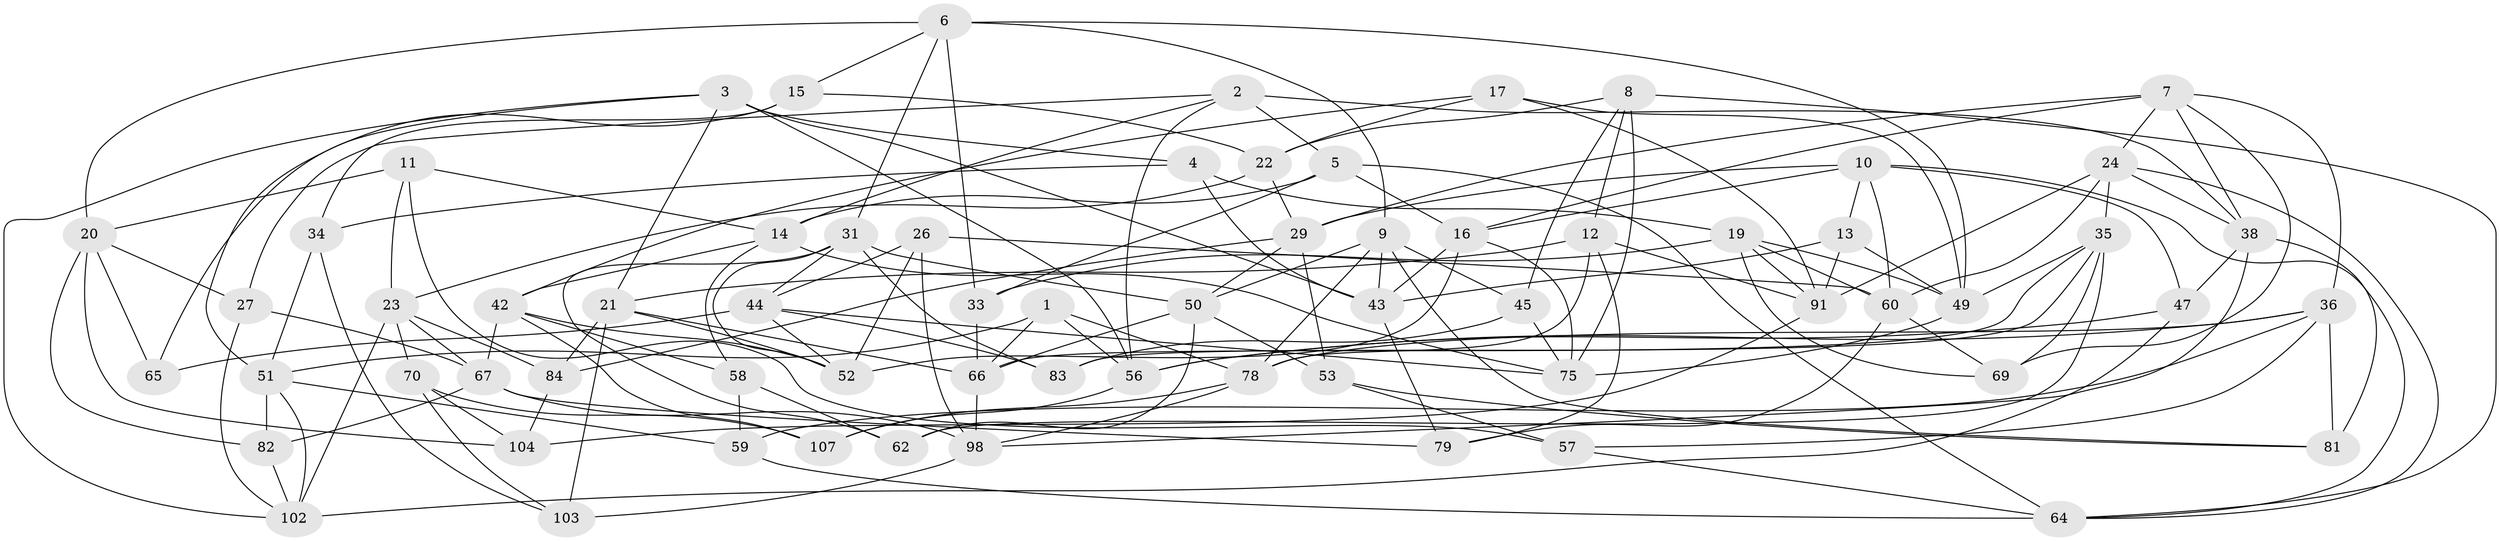 // Generated by graph-tools (version 1.1) at 2025/24/03/03/25 07:24:29]
// undirected, 67 vertices, 170 edges
graph export_dot {
graph [start="1"]
  node [color=gray90,style=filled];
  1;
  2 [super="+89"];
  3 [super="+72"];
  4;
  5 [super="+61"];
  6 [super="+55"];
  7 [super="+30"];
  8 [super="+39"];
  9 [super="+18"];
  10 [super="+32"];
  11;
  12 [super="+48"];
  13;
  14 [super="+37"];
  15 [super="+77"];
  16 [super="+28"];
  17;
  19 [super="+101"];
  20 [super="+74"];
  21 [super="+25"];
  22 [super="+73"];
  23 [super="+71"];
  24 [super="+85"];
  26;
  27;
  29 [super="+54"];
  31 [super="+40"];
  33;
  34;
  35 [super="+87"];
  36 [super="+88"];
  38 [super="+41"];
  42 [super="+63"];
  43 [super="+106"];
  44 [super="+46"];
  45;
  47;
  49 [super="+99"];
  50 [super="+95"];
  51 [super="+86"];
  52 [super="+94"];
  53;
  56 [super="+97"];
  57;
  58;
  59;
  60 [super="+68"];
  62;
  64 [super="+92"];
  65;
  66 [super="+80"];
  67 [super="+93"];
  69;
  70;
  75 [super="+76"];
  78 [super="+90"];
  79;
  81;
  82;
  83;
  84;
  91 [super="+96"];
  98 [super="+100"];
  102 [super="+105"];
  103;
  104;
  107;
  1 -- 78;
  1 -- 66;
  1 -- 56;
  1 -- 51;
  2 -- 27;
  2 -- 56;
  2 -- 5 [weight=2];
  2 -- 38;
  2 -- 14;
  3 -- 43;
  3 -- 21;
  3 -- 102;
  3 -- 56;
  3 -- 51;
  3 -- 4;
  4 -- 34;
  4 -- 19;
  4 -- 43;
  5 -- 14;
  5 -- 33;
  5 -- 64;
  5 -- 16;
  6 -- 31;
  6 -- 33;
  6 -- 49;
  6 -- 9;
  6 -- 20;
  6 -- 15;
  7 -- 69;
  7 -- 36;
  7 -- 16;
  7 -- 24;
  7 -- 38;
  7 -- 29;
  8 -- 45;
  8 -- 12 [weight=2];
  8 -- 75;
  8 -- 22;
  8 -- 64;
  9 -- 45;
  9 -- 81;
  9 -- 43;
  9 -- 50;
  9 -- 78;
  10 -- 16;
  10 -- 64;
  10 -- 47;
  10 -- 13;
  10 -- 60;
  10 -- 29;
  11 -- 20;
  11 -- 23;
  11 -- 57;
  11 -- 14;
  12 -- 78;
  12 -- 91;
  12 -- 79;
  12 -- 21;
  13 -- 49;
  13 -- 91;
  13 -- 43;
  14 -- 42;
  14 -- 75;
  14 -- 58;
  15 -- 65 [weight=2];
  15 -- 22 [weight=2];
  15 -- 34;
  16 -- 52;
  16 -- 75;
  16 -- 43;
  17 -- 91;
  17 -- 22;
  17 -- 42;
  17 -- 49;
  19 -- 33;
  19 -- 69;
  19 -- 49;
  19 -- 91;
  19 -- 60;
  20 -- 82;
  20 -- 104;
  20 -- 65;
  20 -- 27;
  21 -- 103;
  21 -- 84;
  21 -- 52;
  21 -- 66;
  22 -- 29;
  22 -- 23;
  23 -- 84;
  23 -- 70;
  23 -- 102;
  23 -- 67;
  24 -- 38;
  24 -- 64;
  24 -- 91;
  24 -- 60;
  24 -- 35;
  26 -- 44;
  26 -- 98;
  26 -- 52;
  26 -- 60;
  27 -- 102;
  27 -- 67;
  29 -- 50;
  29 -- 53;
  29 -- 84;
  31 -- 44;
  31 -- 50;
  31 -- 83;
  31 -- 52;
  31 -- 62;
  33 -- 66;
  34 -- 103;
  34 -- 51;
  35 -- 66;
  35 -- 83;
  35 -- 49;
  35 -- 69;
  35 -- 62;
  36 -- 56;
  36 -- 57;
  36 -- 81;
  36 -- 59;
  36 -- 78;
  38 -- 81;
  38 -- 98;
  38 -- 47;
  42 -- 67;
  42 -- 107;
  42 -- 58;
  42 -- 52;
  43 -- 79;
  44 -- 83;
  44 -- 65;
  44 -- 52;
  44 -- 75;
  45 -- 83;
  45 -- 75;
  47 -- 102;
  47 -- 56;
  49 -- 75;
  50 -- 53;
  50 -- 62;
  50 -- 66;
  51 -- 59;
  51 -- 102;
  51 -- 82;
  53 -- 81;
  53 -- 57;
  56 -- 107;
  57 -- 64;
  58 -- 62;
  58 -- 59;
  59 -- 64;
  60 -- 79;
  60 -- 69;
  66 -- 98;
  67 -- 82;
  67 -- 79;
  67 -- 98;
  70 -- 107;
  70 -- 104;
  70 -- 103;
  78 -- 98;
  78 -- 107;
  82 -- 102;
  84 -- 104;
  91 -- 104;
  98 -- 103;
}
